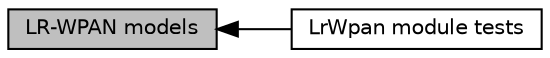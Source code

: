 digraph "LR-WPAN models"
{
  edge [fontname="Helvetica",fontsize="10",labelfontname="Helvetica",labelfontsize="10"];
  node [fontname="Helvetica",fontsize="10",shape=record];
  rankdir=LR;
  Node1 [label="LrWpan module tests",height=0.2,width=0.4,color="black", fillcolor="white", style="filled",URL="$d7/ddc/group__lr-wpan-test.html"];
  Node0 [label="LR-WPAN models",height=0.2,width=0.4,color="black", fillcolor="grey75", style="filled", fontcolor="black"];
  Node0->Node1 [shape=plaintext, dir="back", style="solid"];
}
